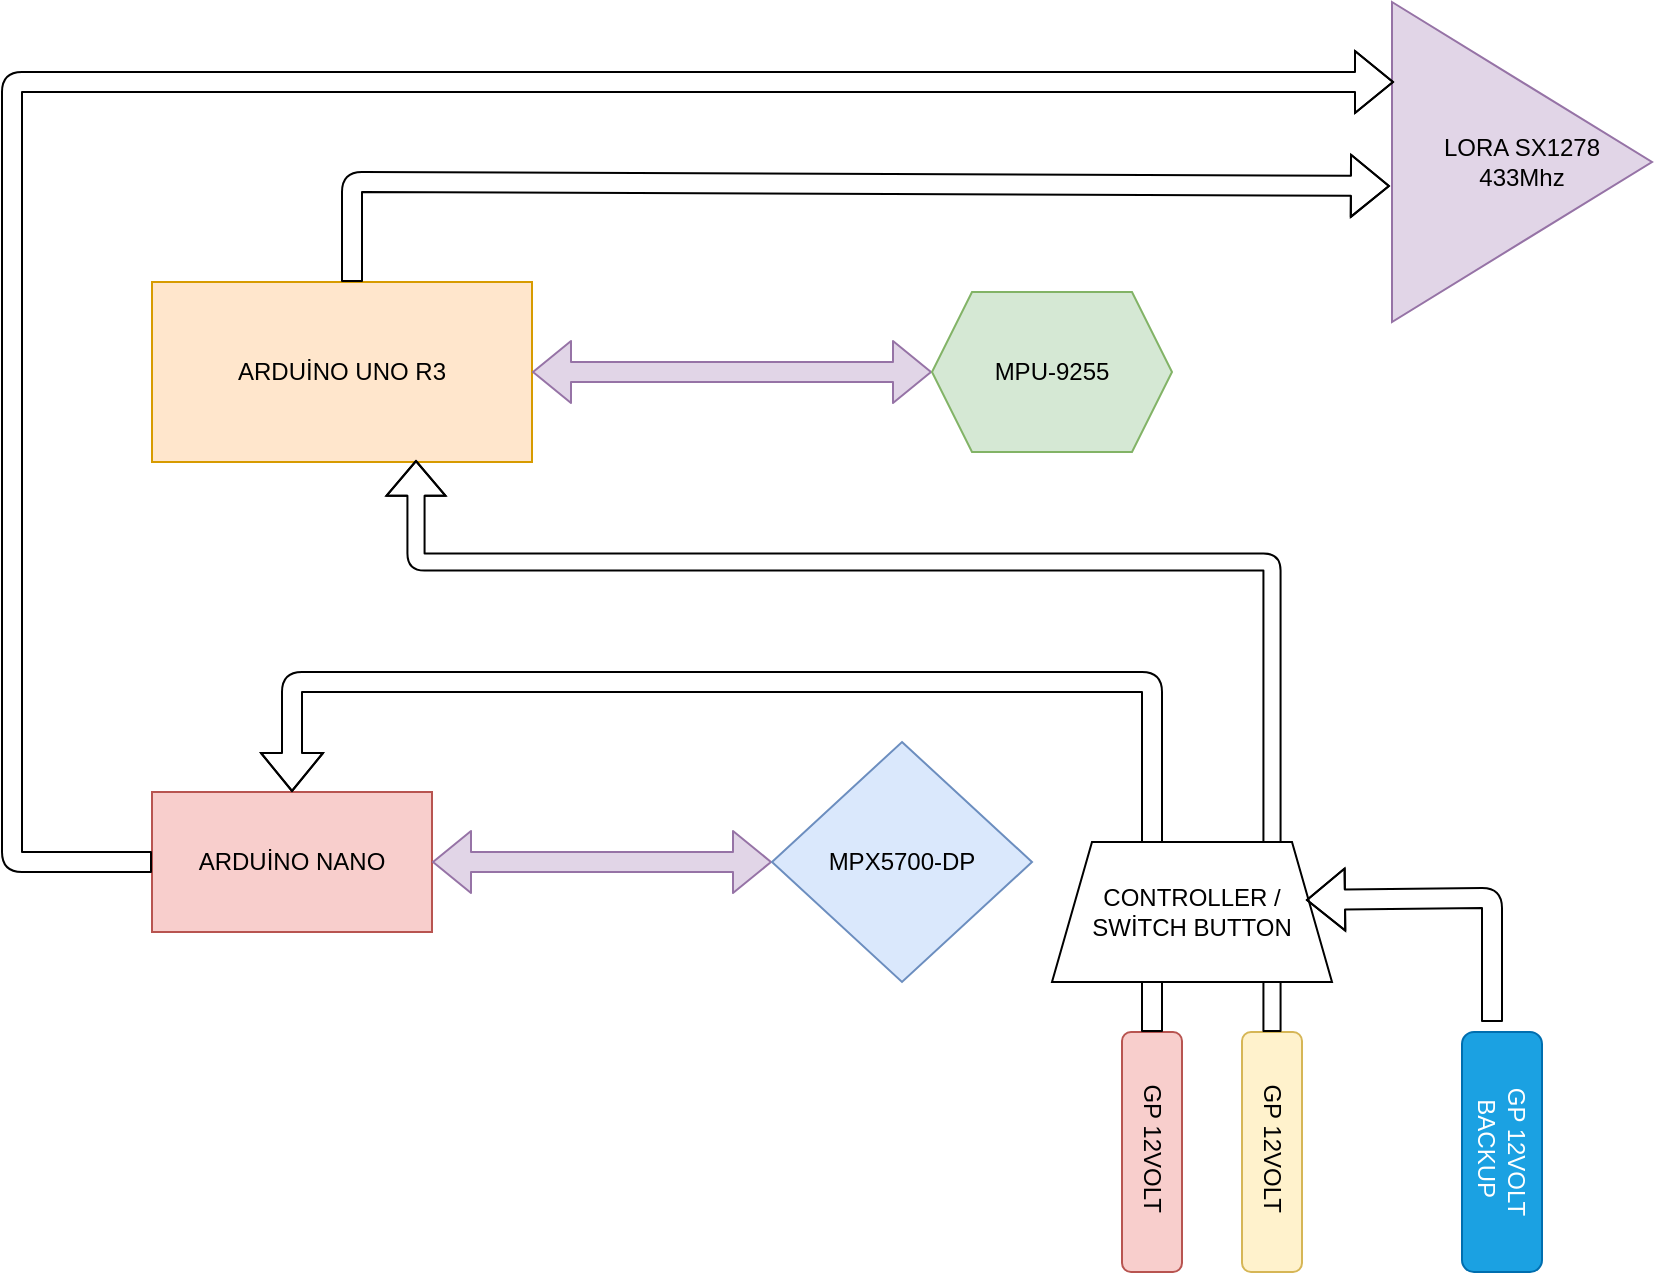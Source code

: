 <mxfile version="14.0.1" type="github">
  <diagram id="C5RBs43oDa-KdzZeNtuy" name="Page-1">
    <mxGraphModel dx="1283" dy="730" grid="1" gridSize="10" guides="1" tooltips="1" connect="1" arrows="1" fold="1" page="1" pageScale="1" pageWidth="1169" pageHeight="827" math="0" shadow="0">
      <root>
        <mxCell id="WIyWlLk6GJQsqaUBKTNV-0" />
        <mxCell id="WIyWlLk6GJQsqaUBKTNV-1" parent="WIyWlLk6GJQsqaUBKTNV-0" />
        <mxCell id="Exdp0D_Jqlo79DNGX629-0" value="ARDUİNO UNO R3&lt;br&gt;" style="rounded=0;whiteSpace=wrap;html=1;align=center;fillColor=#ffe6cc;strokeColor=#d79b00;" parent="WIyWlLk6GJQsqaUBKTNV-1" vertex="1">
          <mxGeometry x="220" y="256" width="190" height="90" as="geometry" />
        </mxCell>
        <mxCell id="Exdp0D_Jqlo79DNGX629-1" value="" style="shape=flexArrow;endArrow=classic;startArrow=classic;html=1;fillColor=#e1d5e7;strokeColor=#9673a6;exitX=1;exitY=0.5;exitDx=0;exitDy=0;entryX=0;entryY=0.5;entryDx=0;entryDy=0;" parent="WIyWlLk6GJQsqaUBKTNV-1" source="Exdp0D_Jqlo79DNGX629-0" target="Exdp0D_Jqlo79DNGX629-2" edge="1">
          <mxGeometry width="50" height="50" relative="1" as="geometry">
            <mxPoint x="424" y="300.5" as="sourcePoint" />
            <mxPoint x="594" y="300.5" as="targetPoint" />
          </mxGeometry>
        </mxCell>
        <mxCell id="Exdp0D_Jqlo79DNGX629-2" value="MPU-9255" style="shape=hexagon;perimeter=hexagonPerimeter2;whiteSpace=wrap;html=1;fixedSize=1;fillColor=#d5e8d4;strokeColor=#82b366;" parent="WIyWlLk6GJQsqaUBKTNV-1" vertex="1">
          <mxGeometry x="610" y="261" width="120" height="80" as="geometry" />
        </mxCell>
        <mxCell id="Exdp0D_Jqlo79DNGX629-3" value="ARDUİNO NANO" style="rounded=0;whiteSpace=wrap;html=1;fillColor=#f8cecc;strokeColor=#b85450;" parent="WIyWlLk6GJQsqaUBKTNV-1" vertex="1">
          <mxGeometry x="220" y="511" width="140" height="70" as="geometry" />
        </mxCell>
        <mxCell id="Exdp0D_Jqlo79DNGX629-4" value="" style="shape=flexArrow;endArrow=classic;startArrow=classic;html=1;fillColor=#e1d5e7;strokeColor=#9673a6;exitX=1;exitY=0.5;exitDx=0;exitDy=0;entryX=0;entryY=0.5;entryDx=0;entryDy=0;" parent="WIyWlLk6GJQsqaUBKTNV-1" source="Exdp0D_Jqlo79DNGX629-3" target="Exdp0D_Jqlo79DNGX629-5" edge="1">
          <mxGeometry width="50" height="50" relative="1" as="geometry">
            <mxPoint x="380" y="546" as="sourcePoint" />
            <mxPoint x="510" y="546" as="targetPoint" />
          </mxGeometry>
        </mxCell>
        <mxCell id="Exdp0D_Jqlo79DNGX629-5" value="MPX5700-DP" style="rhombus;whiteSpace=wrap;html=1;fillColor=#dae8fc;strokeColor=#6c8ebf;" parent="WIyWlLk6GJQsqaUBKTNV-1" vertex="1">
          <mxGeometry x="530" y="486" width="130" height="120" as="geometry" />
        </mxCell>
        <mxCell id="Exdp0D_Jqlo79DNGX629-6" value="GP 12VOLT&amp;nbsp;" style="rounded=1;whiteSpace=wrap;html=1;rotation=90;fillColor=#f8cecc;strokeColor=#b85450;" parent="WIyWlLk6GJQsqaUBKTNV-1" vertex="1">
          <mxGeometry x="660" y="676" width="120" height="30" as="geometry" />
        </mxCell>
        <mxCell id="Exdp0D_Jqlo79DNGX629-7" value="GP 12VOLT BACKUP&amp;nbsp;" style="rounded=1;whiteSpace=wrap;html=1;rotation=90;fillColor=#1ba1e2;strokeColor=#006EAF;fontColor=#ffffff;" parent="WIyWlLk6GJQsqaUBKTNV-1" vertex="1">
          <mxGeometry x="835" y="671" width="120" height="40" as="geometry" />
        </mxCell>
        <mxCell id="Exdp0D_Jqlo79DNGX629-8" value="GP 12VOLT&amp;nbsp;" style="rounded=1;whiteSpace=wrap;html=1;rotation=90;fillColor=#fff2cc;strokeColor=#d6b656;" parent="WIyWlLk6GJQsqaUBKTNV-1" vertex="1">
          <mxGeometry x="720" y="676" width="120" height="30" as="geometry" />
        </mxCell>
        <mxCell id="Exdp0D_Jqlo79DNGX629-10" value="" style="shape=flexArrow;endArrow=classic;html=1;entryX=0.5;entryY=0;entryDx=0;entryDy=0;exitX=0;exitY=0.5;exitDx=0;exitDy=0;" parent="WIyWlLk6GJQsqaUBKTNV-1" source="Exdp0D_Jqlo79DNGX629-6" target="Exdp0D_Jqlo79DNGX629-3" edge="1">
          <mxGeometry width="50" height="50" relative="1" as="geometry">
            <mxPoint x="720" y="541" as="sourcePoint" />
            <mxPoint x="290" y="456" as="targetPoint" />
            <Array as="points">
              <mxPoint x="720" y="456" />
              <mxPoint x="290" y="456" />
            </Array>
          </mxGeometry>
        </mxCell>
        <mxCell id="Exdp0D_Jqlo79DNGX629-11" value="" style="shape=flexArrow;endArrow=classic;html=1;width=8.571;endSize=5.474;exitX=0;exitY=0.5;exitDx=0;exitDy=0;" parent="WIyWlLk6GJQsqaUBKTNV-1" source="Exdp0D_Jqlo79DNGX629-8" edge="1">
          <mxGeometry width="50" height="50" relative="1" as="geometry">
            <mxPoint x="780" y="546" as="sourcePoint" />
            <mxPoint x="352" y="345" as="targetPoint" />
            <Array as="points">
              <mxPoint x="780" y="396" />
              <mxPoint x="352" y="396" />
            </Array>
          </mxGeometry>
        </mxCell>
        <mxCell id="Exdp0D_Jqlo79DNGX629-12" value="CONTROLLER /&lt;br&gt;SWİTCH BUTTON" style="shape=trapezoid;perimeter=trapezoidPerimeter;whiteSpace=wrap;html=1;fixedSize=1;" parent="WIyWlLk6GJQsqaUBKTNV-1" vertex="1">
          <mxGeometry x="670" y="536" width="140" height="70" as="geometry" />
        </mxCell>
        <mxCell id="Exdp0D_Jqlo79DNGX629-14" value="" style="shape=flexArrow;endArrow=classic;html=1;entryX=0.907;entryY=0.414;entryDx=0;entryDy=0;entryPerimeter=0;" parent="WIyWlLk6GJQsqaUBKTNV-1" target="Exdp0D_Jqlo79DNGX629-12" edge="1">
          <mxGeometry width="50" height="50" relative="1" as="geometry">
            <mxPoint x="890" y="626" as="sourcePoint" />
            <mxPoint x="890" y="556" as="targetPoint" />
            <Array as="points">
              <mxPoint x="890" y="564" />
            </Array>
          </mxGeometry>
        </mxCell>
        <mxCell id="PUYt1ISYQp2vx8AC4LFO-0" value="LORA SX1278&lt;br&gt;433Mhz" style="triangle;whiteSpace=wrap;html=1;fillColor=#e1d5e7;strokeColor=#9673a6;" parent="WIyWlLk6GJQsqaUBKTNV-1" vertex="1">
          <mxGeometry x="840" y="116" width="130" height="160" as="geometry" />
        </mxCell>
        <mxCell id="PUYt1ISYQp2vx8AC4LFO-1" value="" style="shape=flexArrow;endArrow=classic;html=1;exitX=0;exitY=0.5;exitDx=0;exitDy=0;" parent="WIyWlLk6GJQsqaUBKTNV-1" source="Exdp0D_Jqlo79DNGX629-3" edge="1">
          <mxGeometry width="50" height="50" relative="1" as="geometry">
            <mxPoint x="270" y="596" as="sourcePoint" />
            <mxPoint x="841" y="156" as="targetPoint" />
            <Array as="points">
              <mxPoint x="150" y="546" />
              <mxPoint x="150" y="156" />
              <mxPoint x="590" y="156" />
              <mxPoint x="820" y="156" />
            </Array>
          </mxGeometry>
        </mxCell>
        <mxCell id="PUYt1ISYQp2vx8AC4LFO-2" value="" style="shape=flexArrow;endArrow=classic;html=1;entryX=-0.008;entryY=0.575;entryDx=0;entryDy=0;entryPerimeter=0;" parent="WIyWlLk6GJQsqaUBKTNV-1" target="PUYt1ISYQp2vx8AC4LFO-0" edge="1">
          <mxGeometry width="50" height="50" relative="1" as="geometry">
            <mxPoint x="320" y="256" as="sourcePoint" />
            <mxPoint x="830" y="206" as="targetPoint" />
            <Array as="points">
              <mxPoint x="320" y="206" />
            </Array>
          </mxGeometry>
        </mxCell>
      </root>
    </mxGraphModel>
  </diagram>
</mxfile>
